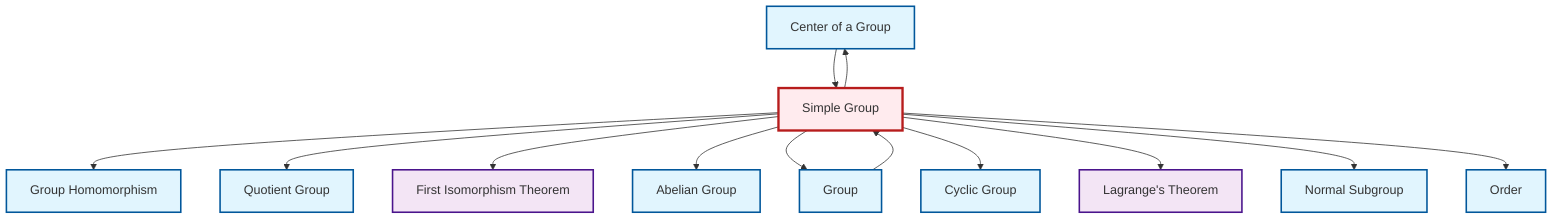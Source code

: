 graph TD
    classDef definition fill:#e1f5fe,stroke:#01579b,stroke-width:2px
    classDef theorem fill:#f3e5f5,stroke:#4a148c,stroke-width:2px
    classDef axiom fill:#fff3e0,stroke:#e65100,stroke-width:2px
    classDef example fill:#e8f5e9,stroke:#1b5e20,stroke-width:2px
    classDef current fill:#ffebee,stroke:#b71c1c,stroke-width:3px
    def-center-of-group["Center of a Group"]:::definition
    def-order["Order"]:::definition
    def-homomorphism["Group Homomorphism"]:::definition
    thm-first-isomorphism["First Isomorphism Theorem"]:::theorem
    def-abelian-group["Abelian Group"]:::definition
    def-normal-subgroup["Normal Subgroup"]:::definition
    def-quotient-group["Quotient Group"]:::definition
    def-group["Group"]:::definition
    def-cyclic-group["Cyclic Group"]:::definition
    thm-lagrange["Lagrange's Theorem"]:::theorem
    def-simple-group["Simple Group"]:::definition
    def-simple-group --> def-center-of-group
    def-simple-group --> def-homomorphism
    def-simple-group --> def-quotient-group
    def-simple-group --> thm-first-isomorphism
    def-group --> def-simple-group
    def-simple-group --> def-abelian-group
    def-simple-group --> def-group
    def-center-of-group --> def-simple-group
    def-simple-group --> def-cyclic-group
    def-simple-group --> thm-lagrange
    def-simple-group --> def-normal-subgroup
    def-simple-group --> def-order
    class def-simple-group current